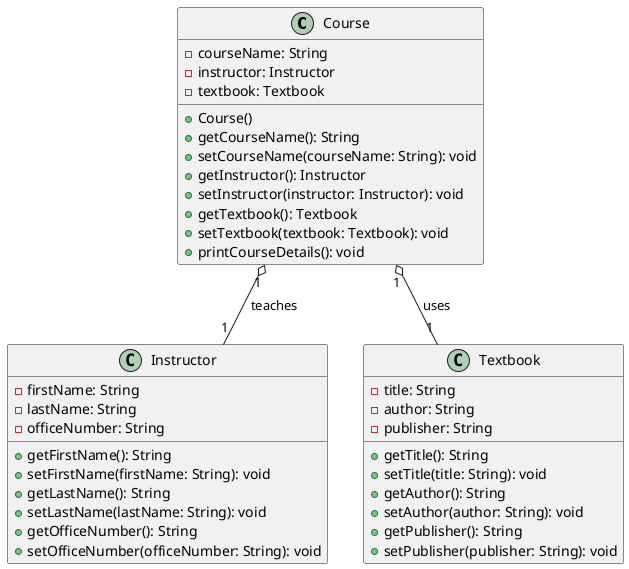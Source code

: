 @startuml
class Course
{
  - courseName: String
  - instructor: Instructor
  - textbook: Textbook

  + Course()
  + getCourseName(): String
  + setCourseName(courseName: String): void
  + getInstructor(): Instructor
  + setInstructor(instructor: Instructor): void
  + getTextbook(): Textbook
  + setTextbook(textbook: Textbook): void
  + printCourseDetails(): void
}

class Instructor
{
  - firstName: String
  - lastName: String
  - officeNumber: String

  + getFirstName(): String
  + setFirstName(firstName: String): void
  + getLastName(): String
  + setLastName(lastName: String): void
  + getOfficeNumber(): String
  + setOfficeNumber(officeNumber: String): void
}

class Textbook
{
  - title: String
  - author: String
  - publisher: String

  + getTitle(): String
  + setTitle(title: String): void
  + getAuthor(): String
  + setAuthor(author: String): void
  + getPublisher(): String
  + setPublisher(publisher: String): void
}

Course "1" o-- "1" Instructor : teaches
Course "1" o-- "1" Textbook : uses
@enduml